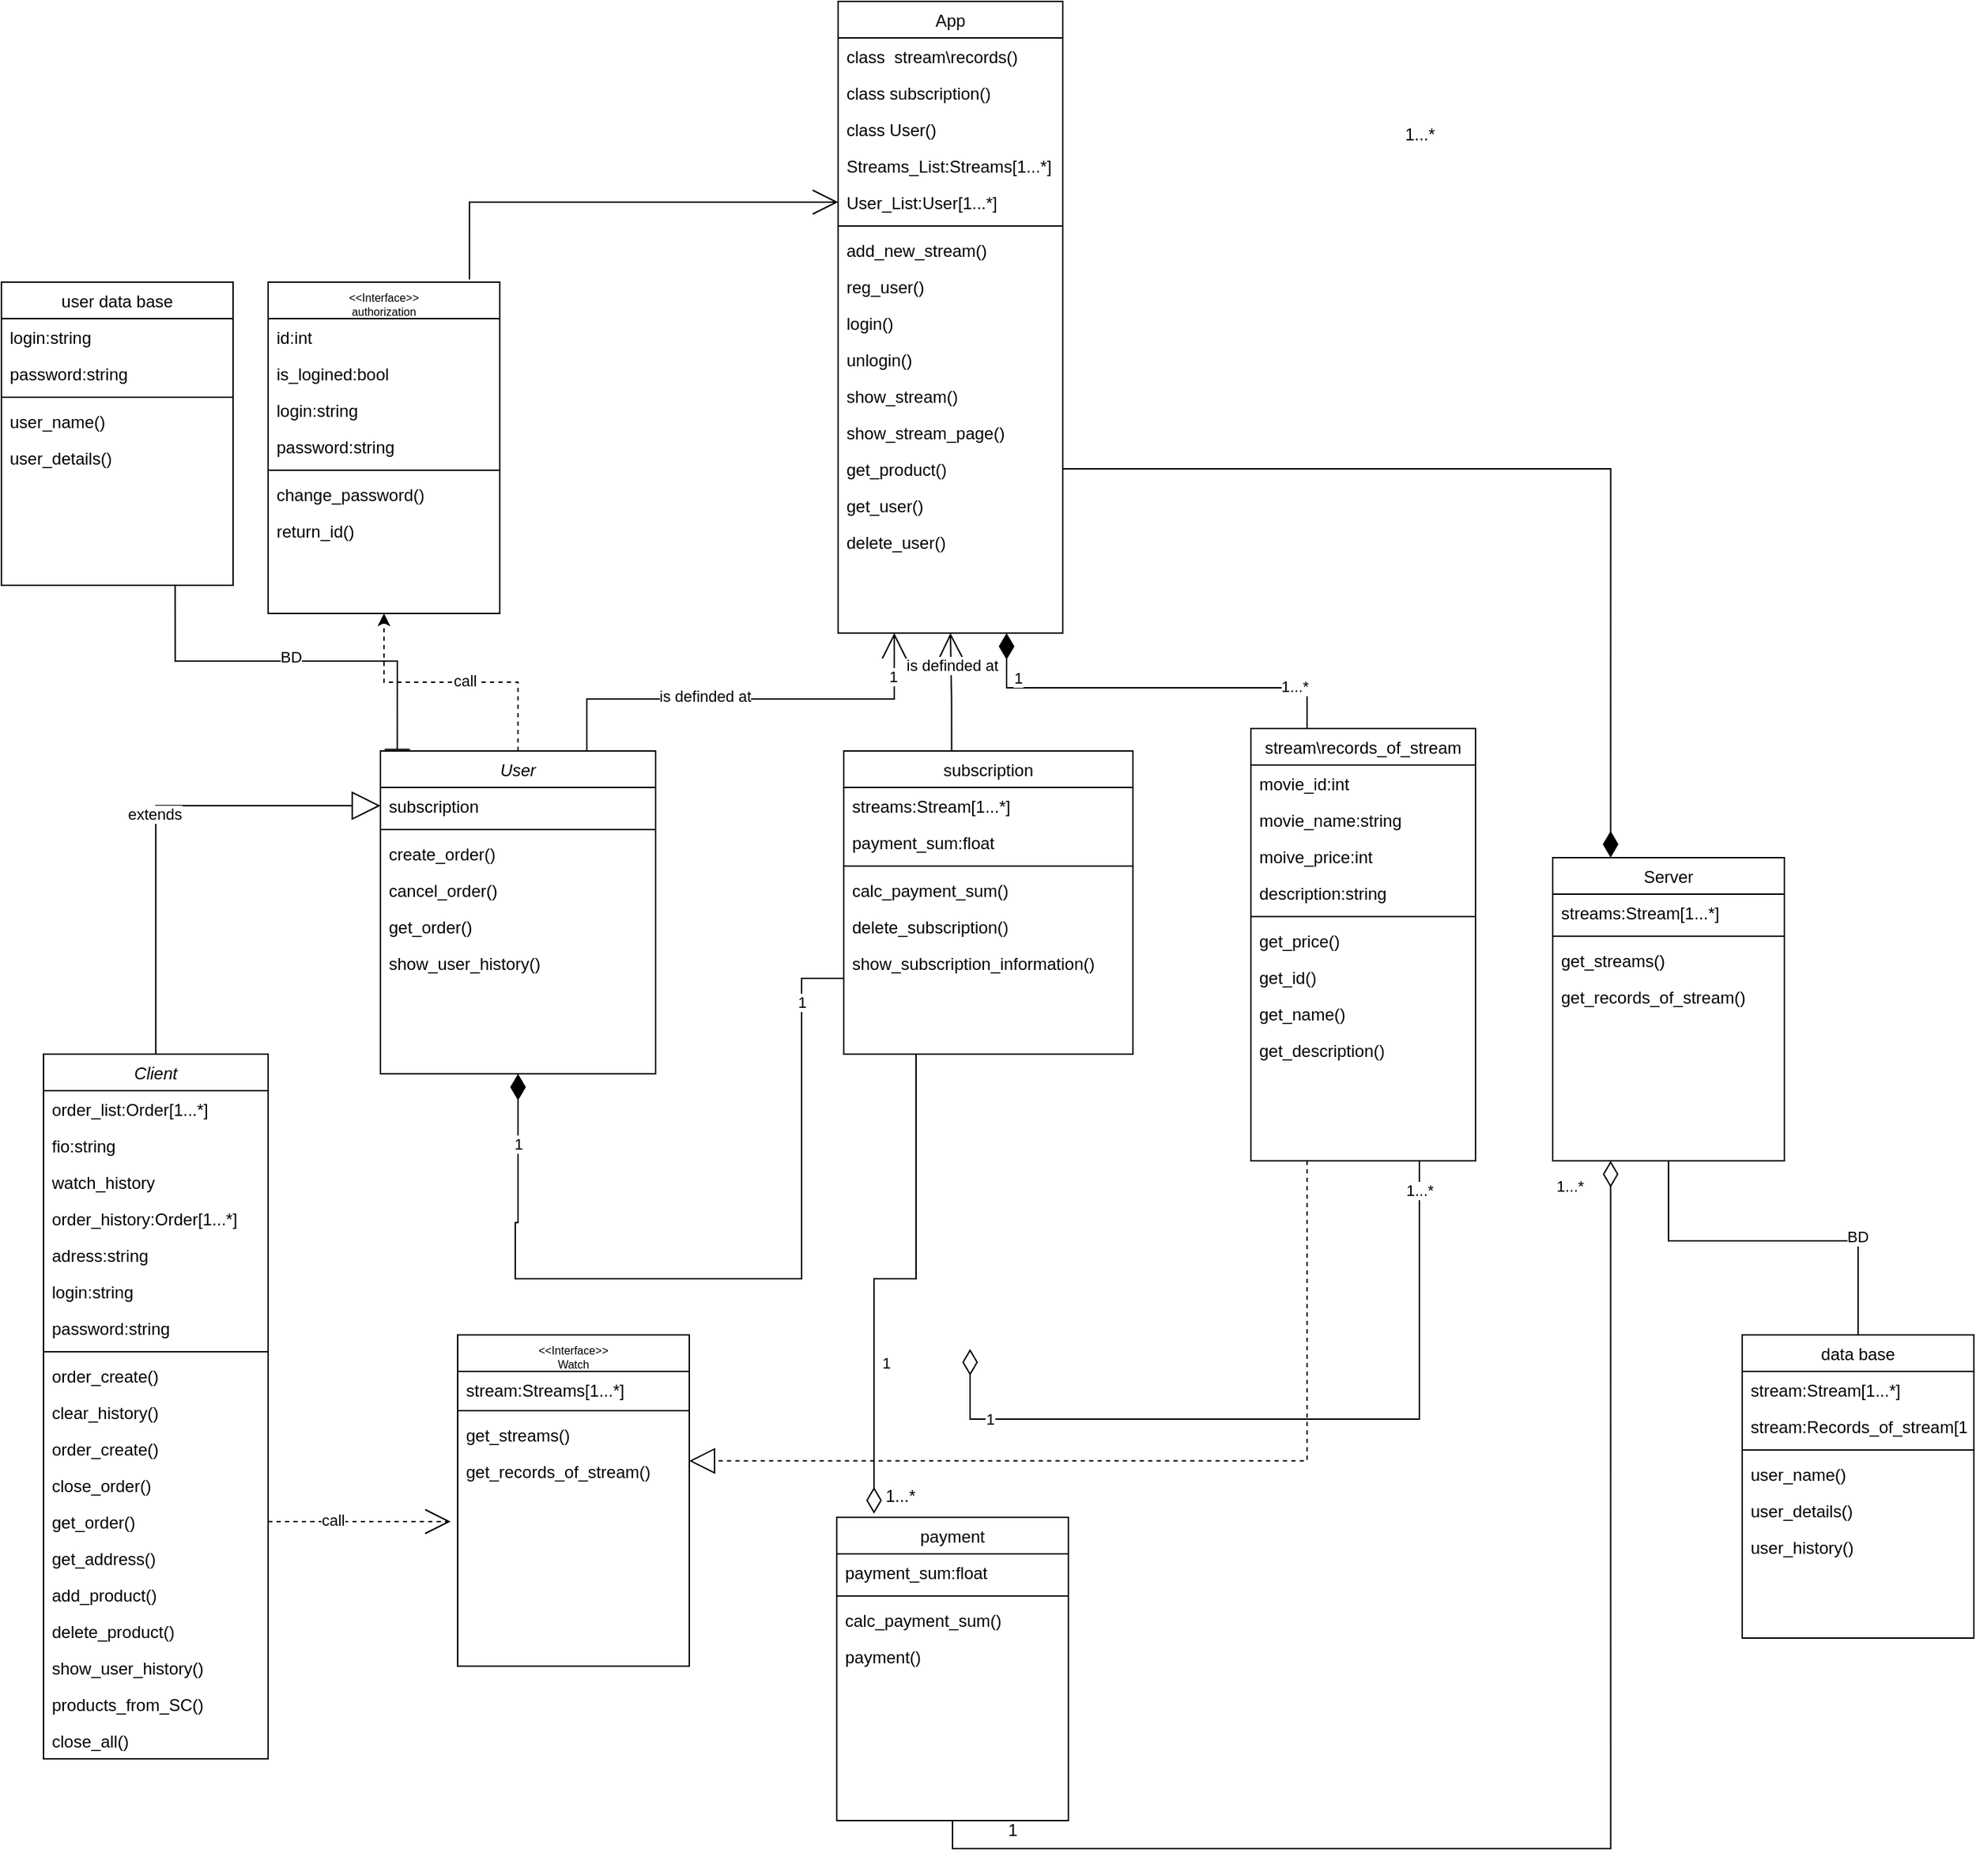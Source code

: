 <mxfile version="24.0.7" type="device">
  <diagram id="C5RBs43oDa-KdzZeNtuy" name="Page-1">
    <mxGraphModel dx="1533" dy="915" grid="1" gridSize="10" guides="1" tooltips="1" connect="1" arrows="1" fold="1" page="1" pageScale="1" pageWidth="827" pageHeight="1169" math="0" shadow="0">
      <root>
        <mxCell id="WIyWlLk6GJQsqaUBKTNV-0" />
        <mxCell id="WIyWlLk6GJQsqaUBKTNV-1" parent="WIyWlLk6GJQsqaUBKTNV-0" />
        <mxCell id="3Q_u8_WzDxRVlVa607NF-12" value="App" style="swimlane;fontStyle=0;align=center;verticalAlign=top;childLayout=stackLayout;horizontal=1;startSize=26;horizontalStack=0;resizeParent=1;resizeLast=0;collapsible=1;marginBottom=0;rounded=0;shadow=0;strokeWidth=1;" parent="WIyWlLk6GJQsqaUBKTNV-1" vertex="1">
          <mxGeometry x="636" y="300" width="160" height="450" as="geometry">
            <mxRectangle x="550" y="140" width="160" height="26" as="alternateBounds" />
          </mxGeometry>
        </mxCell>
        <mxCell id="3Q_u8_WzDxRVlVa607NF-14" value="class  stream\records()" style="text;align=left;verticalAlign=top;spacingLeft=4;spacingRight=4;overflow=hidden;rotatable=0;points=[[0,0.5],[1,0.5]];portConstraint=eastwest;rounded=0;shadow=0;html=0;" parent="3Q_u8_WzDxRVlVa607NF-12" vertex="1">
          <mxGeometry y="26" width="160" height="26" as="geometry" />
        </mxCell>
        <mxCell id="3Q_u8_WzDxRVlVa607NF-15" value="class subscription()" style="text;align=left;verticalAlign=top;spacingLeft=4;spacingRight=4;overflow=hidden;rotatable=0;points=[[0,0.5],[1,0.5]];portConstraint=eastwest;rounded=0;shadow=0;html=0;" parent="3Q_u8_WzDxRVlVa607NF-12" vertex="1">
          <mxGeometry y="52" width="160" height="26" as="geometry" />
        </mxCell>
        <mxCell id="3Q_u8_WzDxRVlVa607NF-16" value="class User()" style="text;align=left;verticalAlign=top;spacingLeft=4;spacingRight=4;overflow=hidden;rotatable=0;points=[[0,0.5],[1,0.5]];portConstraint=eastwest;rounded=0;shadow=0;html=0;" parent="3Q_u8_WzDxRVlVa607NF-12" vertex="1">
          <mxGeometry y="78" width="160" height="26" as="geometry" />
        </mxCell>
        <mxCell id="3Q_u8_WzDxRVlVa607NF-17" value="Streams_List:Streams[1...*]" style="text;align=left;verticalAlign=top;spacingLeft=4;spacingRight=4;overflow=hidden;rotatable=0;points=[[0,0.5],[1,0.5]];portConstraint=eastwest;rounded=0;shadow=0;html=0;" parent="3Q_u8_WzDxRVlVa607NF-12" vertex="1">
          <mxGeometry y="104" width="160" height="26" as="geometry" />
        </mxCell>
        <mxCell id="3Q_u8_WzDxRVlVa607NF-18" value="User_List:User[1...*]" style="text;align=left;verticalAlign=top;spacingLeft=4;spacingRight=4;overflow=hidden;rotatable=0;points=[[0,0.5],[1,0.5]];portConstraint=eastwest;rounded=0;shadow=0;html=0;" parent="3Q_u8_WzDxRVlVa607NF-12" vertex="1">
          <mxGeometry y="130" width="160" height="26" as="geometry" />
        </mxCell>
        <mxCell id="3Q_u8_WzDxRVlVa607NF-19" value="" style="line;html=1;strokeWidth=1;align=left;verticalAlign=middle;spacingTop=-1;spacingLeft=3;spacingRight=3;rotatable=0;labelPosition=right;points=[];portConstraint=eastwest;" parent="3Q_u8_WzDxRVlVa607NF-12" vertex="1">
          <mxGeometry y="156" width="160" height="8" as="geometry" />
        </mxCell>
        <mxCell id="3Q_u8_WzDxRVlVa607NF-20" value="add_new_stream()" style="text;align=left;verticalAlign=top;spacingLeft=4;spacingRight=4;overflow=hidden;rotatable=0;points=[[0,0.5],[1,0.5]];portConstraint=eastwest;" parent="3Q_u8_WzDxRVlVa607NF-12" vertex="1">
          <mxGeometry y="164" width="160" height="26" as="geometry" />
        </mxCell>
        <mxCell id="3Q_u8_WzDxRVlVa607NF-21" value="reg_user()" style="text;align=left;verticalAlign=top;spacingLeft=4;spacingRight=4;overflow=hidden;rotatable=0;points=[[0,0.5],[1,0.5]];portConstraint=eastwest;" parent="3Q_u8_WzDxRVlVa607NF-12" vertex="1">
          <mxGeometry y="190" width="160" height="26" as="geometry" />
        </mxCell>
        <mxCell id="3Q_u8_WzDxRVlVa607NF-22" value="login()" style="text;align=left;verticalAlign=top;spacingLeft=4;spacingRight=4;overflow=hidden;rotatable=0;points=[[0,0.5],[1,0.5]];portConstraint=eastwest;" parent="3Q_u8_WzDxRVlVa607NF-12" vertex="1">
          <mxGeometry y="216" width="160" height="26" as="geometry" />
        </mxCell>
        <mxCell id="3Q_u8_WzDxRVlVa607NF-23" value="unlogin()" style="text;align=left;verticalAlign=top;spacingLeft=4;spacingRight=4;overflow=hidden;rotatable=0;points=[[0,0.5],[1,0.5]];portConstraint=eastwest;" parent="3Q_u8_WzDxRVlVa607NF-12" vertex="1">
          <mxGeometry y="242" width="160" height="26" as="geometry" />
        </mxCell>
        <mxCell id="3Q_u8_WzDxRVlVa607NF-24" value="show_stream()" style="text;align=left;verticalAlign=top;spacingLeft=4;spacingRight=4;overflow=hidden;rotatable=0;points=[[0,0.5],[1,0.5]];portConstraint=eastwest;" parent="3Q_u8_WzDxRVlVa607NF-12" vertex="1">
          <mxGeometry y="268" width="160" height="26" as="geometry" />
        </mxCell>
        <mxCell id="3Q_u8_WzDxRVlVa607NF-25" value="show_stream_page()" style="text;align=left;verticalAlign=top;spacingLeft=4;spacingRight=4;overflow=hidden;rotatable=0;points=[[0,0.5],[1,0.5]];portConstraint=eastwest;" parent="3Q_u8_WzDxRVlVa607NF-12" vertex="1">
          <mxGeometry y="294" width="160" height="26" as="geometry" />
        </mxCell>
        <mxCell id="3Q_u8_WzDxRVlVa607NF-26" value="get_product()" style="text;align=left;verticalAlign=top;spacingLeft=4;spacingRight=4;overflow=hidden;rotatable=0;points=[[0,0.5],[1,0.5]];portConstraint=eastwest;" parent="3Q_u8_WzDxRVlVa607NF-12" vertex="1">
          <mxGeometry y="320" width="160" height="26" as="geometry" />
        </mxCell>
        <mxCell id="3Q_u8_WzDxRVlVa607NF-27" value="get_user()" style="text;align=left;verticalAlign=top;spacingLeft=4;spacingRight=4;overflow=hidden;rotatable=0;points=[[0,0.5],[1,0.5]];portConstraint=eastwest;" parent="3Q_u8_WzDxRVlVa607NF-12" vertex="1">
          <mxGeometry y="346" width="160" height="26" as="geometry" />
        </mxCell>
        <mxCell id="3Q_u8_WzDxRVlVa607NF-28" value="delete_user()" style="text;align=left;verticalAlign=top;spacingLeft=4;spacingRight=4;overflow=hidden;rotatable=0;points=[[0,0.5],[1,0.5]];portConstraint=eastwest;" parent="3Q_u8_WzDxRVlVa607NF-12" vertex="1">
          <mxGeometry y="372" width="160" height="26" as="geometry" />
        </mxCell>
        <mxCell id="qAs8qeS5xjlK8rpRITTp-0" style="edgeStyle=orthogonalEdgeStyle;rounded=0;orthogonalLoop=1;jettySize=auto;html=1;entryX=0.5;entryY=1;entryDx=0;entryDy=0;dashed=1;" edge="1" parent="WIyWlLk6GJQsqaUBKTNV-1" source="3Q_u8_WzDxRVlVa607NF-32" target="I8zus5LT7tM7rnh3rbiA-1">
          <mxGeometry relative="1" as="geometry" />
        </mxCell>
        <mxCell id="qAs8qeS5xjlK8rpRITTp-1" value="call" style="edgeLabel;html=1;align=center;verticalAlign=middle;resizable=0;points=[];" vertex="1" connectable="0" parent="qAs8qeS5xjlK8rpRITTp-0">
          <mxGeometry x="-0.097" y="-1" relative="1" as="geometry">
            <mxPoint as="offset" />
          </mxGeometry>
        </mxCell>
        <mxCell id="3Q_u8_WzDxRVlVa607NF-32" value="User" style="swimlane;fontStyle=2;align=center;verticalAlign=top;childLayout=stackLayout;horizontal=1;startSize=26;horizontalStack=0;resizeParent=1;resizeLast=0;collapsible=1;marginBottom=0;rounded=0;shadow=0;strokeWidth=1;" parent="WIyWlLk6GJQsqaUBKTNV-1" vertex="1">
          <mxGeometry x="310" y="834" width="196" height="230" as="geometry">
            <mxRectangle x="230" y="140" width="160" height="26" as="alternateBounds" />
          </mxGeometry>
        </mxCell>
        <mxCell id="3Q_u8_WzDxRVlVa607NF-35" value="subscription" style="text;align=left;verticalAlign=top;spacingLeft=4;spacingRight=4;overflow=hidden;rotatable=0;points=[[0,0.5],[1,0.5]];portConstraint=eastwest;rounded=0;shadow=0;html=0;" parent="3Q_u8_WzDxRVlVa607NF-32" vertex="1">
          <mxGeometry y="26" width="196" height="26" as="geometry" />
        </mxCell>
        <mxCell id="3Q_u8_WzDxRVlVa607NF-37" value="" style="line;html=1;strokeWidth=1;align=left;verticalAlign=middle;spacingTop=-1;spacingLeft=3;spacingRight=3;rotatable=0;labelPosition=right;points=[];portConstraint=eastwest;" parent="3Q_u8_WzDxRVlVa607NF-32" vertex="1">
          <mxGeometry y="52" width="196" height="8" as="geometry" />
        </mxCell>
        <mxCell id="3Q_u8_WzDxRVlVa607NF-38" value="create_order()" style="text;align=left;verticalAlign=top;spacingLeft=4;spacingRight=4;overflow=hidden;rotatable=0;points=[[0,0.5],[1,0.5]];portConstraint=eastwest;" parent="3Q_u8_WzDxRVlVa607NF-32" vertex="1">
          <mxGeometry y="60" width="196" height="26" as="geometry" />
        </mxCell>
        <mxCell id="3Q_u8_WzDxRVlVa607NF-41" value="cancel_order()" style="text;align=left;verticalAlign=top;spacingLeft=4;spacingRight=4;overflow=hidden;rotatable=0;points=[[0,0.5],[1,0.5]];portConstraint=eastwest;" parent="3Q_u8_WzDxRVlVa607NF-32" vertex="1">
          <mxGeometry y="86" width="196" height="26" as="geometry" />
        </mxCell>
        <mxCell id="3Q_u8_WzDxRVlVa607NF-42" value="get_order()" style="text;align=left;verticalAlign=top;spacingLeft=4;spacingRight=4;overflow=hidden;rotatable=0;points=[[0,0.5],[1,0.5]];portConstraint=eastwest;" parent="3Q_u8_WzDxRVlVa607NF-32" vertex="1">
          <mxGeometry y="112" width="196" height="26" as="geometry" />
        </mxCell>
        <mxCell id="3Q_u8_WzDxRVlVa607NF-129" value="show_user_history()" style="text;align=left;verticalAlign=top;spacingLeft=4;spacingRight=4;overflow=hidden;rotatable=0;points=[[0,0.5],[1,0.5]];portConstraint=eastwest;" parent="3Q_u8_WzDxRVlVa607NF-32" vertex="1">
          <mxGeometry y="138" width="196" height="26" as="geometry" />
        </mxCell>
        <mxCell id="3Q_u8_WzDxRVlVa607NF-77" style="edgeStyle=orthogonalEdgeStyle;rounded=0;orthogonalLoop=1;jettySize=auto;html=1;endArrow=diamondThin;endFill=1;endSize=16;entryX=0.5;entryY=1;entryDx=0;entryDy=0;exitX=0;exitY=0.75;exitDx=0;exitDy=0;" parent="WIyWlLk6GJQsqaUBKTNV-1" source="3Q_u8_WzDxRVlVa607NF-82" target="3Q_u8_WzDxRVlVa607NF-32" edge="1">
          <mxGeometry relative="1" as="geometry">
            <mxPoint x="586" y="1210" as="sourcePoint" />
            <mxPoint x="416" y="1170" as="targetPoint" />
            <Array as="points">
              <mxPoint x="610" y="1210" />
              <mxPoint x="406" y="1210" />
              <mxPoint x="406" y="1170" />
              <mxPoint x="408" y="1170" />
            </Array>
          </mxGeometry>
        </mxCell>
        <mxCell id="3Q_u8_WzDxRVlVa607NF-78" value="1" style="edgeLabel;html=1;align=center;verticalAlign=middle;resizable=0;points=[];" parent="3Q_u8_WzDxRVlVa607NF-77" vertex="1" connectable="0">
          <mxGeometry x="0.832" relative="1" as="geometry">
            <mxPoint as="offset" />
          </mxGeometry>
        </mxCell>
        <mxCell id="3Q_u8_WzDxRVlVa607NF-79" value="1" style="edgeLabel;html=1;align=center;verticalAlign=middle;resizable=0;points=[];" parent="3Q_u8_WzDxRVlVa607NF-77" vertex="1" connectable="0">
          <mxGeometry x="-0.842" relative="1" as="geometry">
            <mxPoint as="offset" />
          </mxGeometry>
        </mxCell>
        <mxCell id="3Q_u8_WzDxRVlVa607NF-80" style="edgeStyle=orthogonalEdgeStyle;rounded=0;orthogonalLoop=1;jettySize=auto;html=1;endArrow=open;endFill=0;endSize=16;exitX=0.373;exitY=0.009;exitDx=0;exitDy=0;exitPerimeter=0;entryX=0.5;entryY=1;entryDx=0;entryDy=0;" parent="WIyWlLk6GJQsqaUBKTNV-1" source="3Q_u8_WzDxRVlVa607NF-82" target="3Q_u8_WzDxRVlVa607NF-12" edge="1">
          <mxGeometry relative="1" as="geometry">
            <mxPoint x="800" y="970" as="sourcePoint" />
            <mxPoint x="670" y="790" as="targetPoint" />
            <Array as="points" />
          </mxGeometry>
        </mxCell>
        <mxCell id="3Q_u8_WzDxRVlVa607NF-81" value="is definded at" style="edgeLabel;html=1;align=center;verticalAlign=middle;resizable=0;points=[];" parent="3Q_u8_WzDxRVlVa607NF-80" vertex="1" connectable="0">
          <mxGeometry x="0.474" y="-1" relative="1" as="geometry">
            <mxPoint as="offset" />
          </mxGeometry>
        </mxCell>
        <mxCell id="3Q_u8_WzDxRVlVa607NF-82" value="subscription" style="swimlane;fontStyle=0;align=center;verticalAlign=top;childLayout=stackLayout;horizontal=1;startSize=26;horizontalStack=0;resizeParent=1;resizeLast=0;collapsible=1;marginBottom=0;rounded=0;shadow=0;strokeWidth=1;" parent="WIyWlLk6GJQsqaUBKTNV-1" vertex="1">
          <mxGeometry x="640" y="834" width="206" height="216" as="geometry">
            <mxRectangle x="550" y="140" width="160" height="26" as="alternateBounds" />
          </mxGeometry>
        </mxCell>
        <mxCell id="3Q_u8_WzDxRVlVa607NF-83" value="streams:Stream[1...*]" style="text;align=left;verticalAlign=top;spacingLeft=4;spacingRight=4;overflow=hidden;rotatable=0;points=[[0,0.5],[1,0.5]];portConstraint=eastwest;rounded=0;shadow=0;html=0;" parent="3Q_u8_WzDxRVlVa607NF-82" vertex="1">
          <mxGeometry y="26" width="206" height="26" as="geometry" />
        </mxCell>
        <mxCell id="3Q_u8_WzDxRVlVa607NF-84" value="payment_sum:float" style="text;align=left;verticalAlign=top;spacingLeft=4;spacingRight=4;overflow=hidden;rotatable=0;points=[[0,0.5],[1,0.5]];portConstraint=eastwest;rounded=0;shadow=0;html=0;" parent="3Q_u8_WzDxRVlVa607NF-82" vertex="1">
          <mxGeometry y="52" width="206" height="26" as="geometry" />
        </mxCell>
        <mxCell id="3Q_u8_WzDxRVlVa607NF-85" value="" style="line;html=1;strokeWidth=1;align=left;verticalAlign=middle;spacingTop=-1;spacingLeft=3;spacingRight=3;rotatable=0;labelPosition=right;points=[];portConstraint=eastwest;" parent="3Q_u8_WzDxRVlVa607NF-82" vertex="1">
          <mxGeometry y="78" width="206" height="8" as="geometry" />
        </mxCell>
        <mxCell id="3Q_u8_WzDxRVlVa607NF-86" value="calc_payment_sum()" style="text;align=left;verticalAlign=top;spacingLeft=4;spacingRight=4;overflow=hidden;rotatable=0;points=[[0,0.5],[1,0.5]];portConstraint=eastwest;" parent="3Q_u8_WzDxRVlVa607NF-82" vertex="1">
          <mxGeometry y="86" width="206" height="26" as="geometry" />
        </mxCell>
        <mxCell id="3Q_u8_WzDxRVlVa607NF-90" value="delete_subscription()" style="text;align=left;verticalAlign=top;spacingLeft=4;spacingRight=4;overflow=hidden;rotatable=0;points=[[0,0.5],[1,0.5]];portConstraint=eastwest;" parent="3Q_u8_WzDxRVlVa607NF-82" vertex="1">
          <mxGeometry y="112" width="206" height="26" as="geometry" />
        </mxCell>
        <mxCell id="3Q_u8_WzDxRVlVa607NF-48" value="show_subscription_information()" style="text;align=left;verticalAlign=top;spacingLeft=4;spacingRight=4;overflow=hidden;rotatable=0;points=[[0,0.5],[1,0.5]];portConstraint=eastwest;" parent="3Q_u8_WzDxRVlVa607NF-82" vertex="1">
          <mxGeometry y="138" width="206" height="26" as="geometry" />
        </mxCell>
        <mxCell id="3Q_u8_WzDxRVlVa607NF-91" value="stream\records_of_stream" style="swimlane;fontStyle=0;align=center;verticalAlign=top;childLayout=stackLayout;horizontal=1;startSize=26;horizontalStack=0;resizeParent=1;resizeLast=0;collapsible=1;marginBottom=0;rounded=0;shadow=0;strokeWidth=1;" parent="WIyWlLk6GJQsqaUBKTNV-1" vertex="1">
          <mxGeometry x="930" y="818" width="160" height="308" as="geometry">
            <mxRectangle x="550" y="140" width="160" height="26" as="alternateBounds" />
          </mxGeometry>
        </mxCell>
        <mxCell id="3Q_u8_WzDxRVlVa607NF-92" value="movie_id:int" style="text;align=left;verticalAlign=top;spacingLeft=4;spacingRight=4;overflow=hidden;rotatable=0;points=[[0,0.5],[1,0.5]];portConstraint=eastwest;rounded=0;shadow=0;html=0;" parent="3Q_u8_WzDxRVlVa607NF-91" vertex="1">
          <mxGeometry y="26" width="160" height="26" as="geometry" />
        </mxCell>
        <mxCell id="3Q_u8_WzDxRVlVa607NF-93" value="movie_name:string" style="text;align=left;verticalAlign=top;spacingLeft=4;spacingRight=4;overflow=hidden;rotatable=0;points=[[0,0.5],[1,0.5]];portConstraint=eastwest;rounded=0;shadow=0;html=0;" parent="3Q_u8_WzDxRVlVa607NF-91" vertex="1">
          <mxGeometry y="52" width="160" height="26" as="geometry" />
        </mxCell>
        <mxCell id="3Q_u8_WzDxRVlVa607NF-94" value="moive_price:int" style="text;align=left;verticalAlign=top;spacingLeft=4;spacingRight=4;overflow=hidden;rotatable=0;points=[[0,0.5],[1,0.5]];portConstraint=eastwest;rounded=0;shadow=0;html=0;" parent="3Q_u8_WzDxRVlVa607NF-91" vertex="1">
          <mxGeometry y="78" width="160" height="26" as="geometry" />
        </mxCell>
        <mxCell id="3Q_u8_WzDxRVlVa607NF-95" value="description:string" style="text;align=left;verticalAlign=top;spacingLeft=4;spacingRight=4;overflow=hidden;rotatable=0;points=[[0,0.5],[1,0.5]];portConstraint=eastwest;rounded=0;shadow=0;html=0;" parent="3Q_u8_WzDxRVlVa607NF-91" vertex="1">
          <mxGeometry y="104" width="160" height="26" as="geometry" />
        </mxCell>
        <mxCell id="3Q_u8_WzDxRVlVa607NF-96" value="" style="line;html=1;strokeWidth=1;align=left;verticalAlign=middle;spacingTop=-1;spacingLeft=3;spacingRight=3;rotatable=0;labelPosition=right;points=[];portConstraint=eastwest;" parent="3Q_u8_WzDxRVlVa607NF-91" vertex="1">
          <mxGeometry y="130" width="160" height="8" as="geometry" />
        </mxCell>
        <mxCell id="3Q_u8_WzDxRVlVa607NF-99" value="get_price()" style="text;align=left;verticalAlign=top;spacingLeft=4;spacingRight=4;overflow=hidden;rotatable=0;points=[[0,0.5],[1,0.5]];portConstraint=eastwest;" parent="3Q_u8_WzDxRVlVa607NF-91" vertex="1">
          <mxGeometry y="138" width="160" height="26" as="geometry" />
        </mxCell>
        <mxCell id="3Q_u8_WzDxRVlVa607NF-100" value="get_id()" style="text;align=left;verticalAlign=top;spacingLeft=4;spacingRight=4;overflow=hidden;rotatable=0;points=[[0,0.5],[1,0.5]];portConstraint=eastwest;" parent="3Q_u8_WzDxRVlVa607NF-91" vertex="1">
          <mxGeometry y="164" width="160" height="26" as="geometry" />
        </mxCell>
        <mxCell id="3Q_u8_WzDxRVlVa607NF-101" value="get_name()" style="text;align=left;verticalAlign=top;spacingLeft=4;spacingRight=4;overflow=hidden;rotatable=0;points=[[0,0.5],[1,0.5]];portConstraint=eastwest;" parent="3Q_u8_WzDxRVlVa607NF-91" vertex="1">
          <mxGeometry y="190" width="160" height="26" as="geometry" />
        </mxCell>
        <mxCell id="3Q_u8_WzDxRVlVa607NF-102" value="get_description()" style="text;align=left;verticalAlign=top;spacingLeft=4;spacingRight=4;overflow=hidden;rotatable=0;points=[[0,0.5],[1,0.5]];portConstraint=eastwest;" parent="3Q_u8_WzDxRVlVa607NF-91" vertex="1">
          <mxGeometry y="216" width="160" height="26" as="geometry" />
        </mxCell>
        <mxCell id="3Q_u8_WzDxRVlVa607NF-107" style="edgeStyle=orthogonalEdgeStyle;rounded=0;orthogonalLoop=1;jettySize=auto;html=1;exitX=0.25;exitY=0;exitDx=0;exitDy=0;endArrow=diamondThin;endFill=1;endSize=16;entryX=0.75;entryY=1;entryDx=0;entryDy=0;" parent="WIyWlLk6GJQsqaUBKTNV-1" source="3Q_u8_WzDxRVlVa607NF-91" target="3Q_u8_WzDxRVlVa607NF-12" edge="1">
          <mxGeometry relative="1" as="geometry">
            <mxPoint x="730" y="780" as="targetPoint" />
          </mxGeometry>
        </mxCell>
        <mxCell id="3Q_u8_WzDxRVlVa607NF-108" value="1" style="edgeLabel;html=1;align=center;verticalAlign=middle;resizable=0;points=[];" parent="3Q_u8_WzDxRVlVa607NF-107" vertex="1" connectable="0">
          <mxGeometry x="0.774" relative="1" as="geometry">
            <mxPoint x="8" as="offset" />
          </mxGeometry>
        </mxCell>
        <mxCell id="3Q_u8_WzDxRVlVa607NF-109" value="1...*" style="edgeLabel;html=1;align=center;verticalAlign=middle;resizable=0;points=[];" parent="3Q_u8_WzDxRVlVa607NF-107" vertex="1" connectable="0">
          <mxGeometry x="-0.728" y="-1" relative="1" as="geometry">
            <mxPoint as="offset" />
          </mxGeometry>
        </mxCell>
        <mxCell id="3Q_u8_WzDxRVlVa607NF-110" style="edgeStyle=orthogonalEdgeStyle;rounded=0;orthogonalLoop=1;jettySize=auto;html=1;endArrow=diamondThin;endFill=0;endSize=16;exitX=0.75;exitY=1;exitDx=0;exitDy=0;" parent="WIyWlLk6GJQsqaUBKTNV-1" source="3Q_u8_WzDxRVlVa607NF-91" edge="1">
          <mxGeometry relative="1" as="geometry">
            <mxPoint x="1120" y="970" as="sourcePoint" />
            <mxPoint x="730" y="1260" as="targetPoint" />
            <Array as="points">
              <mxPoint x="1050" y="1310" />
              <mxPoint x="730" y="1310" />
            </Array>
          </mxGeometry>
        </mxCell>
        <mxCell id="3Q_u8_WzDxRVlVa607NF-111" value="1...*" style="edgeLabel;html=1;align=center;verticalAlign=middle;resizable=0;points=[];" parent="3Q_u8_WzDxRVlVa607NF-110" vertex="1" connectable="0">
          <mxGeometry x="-0.908" relative="1" as="geometry">
            <mxPoint y="-5" as="offset" />
          </mxGeometry>
        </mxCell>
        <mxCell id="3Q_u8_WzDxRVlVa607NF-112" value="1" style="edgeLabel;html=1;align=center;verticalAlign=middle;resizable=0;points=[];" parent="3Q_u8_WzDxRVlVa607NF-110" vertex="1" connectable="0">
          <mxGeometry x="0.771" relative="1" as="geometry">
            <mxPoint as="offset" />
          </mxGeometry>
        </mxCell>
        <mxCell id="3Q_u8_WzDxRVlVa607NF-117" style="edgeStyle=orthogonalEdgeStyle;rounded=0;orthogonalLoop=1;jettySize=auto;html=1;endArrow=open;endFill=0;endSize=16;exitX=0.75;exitY=0;exitDx=0;exitDy=0;entryX=0.25;entryY=1;entryDx=0;entryDy=0;" parent="WIyWlLk6GJQsqaUBKTNV-1" source="3Q_u8_WzDxRVlVa607NF-32" target="3Q_u8_WzDxRVlVa607NF-12" edge="1">
          <mxGeometry relative="1" as="geometry">
            <mxPoint x="590" y="1110" as="sourcePoint" />
            <mxPoint x="600" y="780" as="targetPoint" />
          </mxGeometry>
        </mxCell>
        <mxCell id="3Q_u8_WzDxRVlVa607NF-118" value="1" style="edgeLabel;html=1;align=center;verticalAlign=middle;resizable=0;points=[];" parent="3Q_u8_WzDxRVlVa607NF-117" vertex="1" connectable="0">
          <mxGeometry x="0.925" y="1" relative="1" as="geometry">
            <mxPoint y="19" as="offset" />
          </mxGeometry>
        </mxCell>
        <mxCell id="3Q_u8_WzDxRVlVa607NF-119" value="is definded at" style="edgeLabel;html=1;align=center;verticalAlign=middle;resizable=0;points=[];" parent="3Q_u8_WzDxRVlVa607NF-117" vertex="1" connectable="0">
          <mxGeometry x="-0.201" y="2" relative="1" as="geometry">
            <mxPoint as="offset" />
          </mxGeometry>
        </mxCell>
        <mxCell id="yWuLRaIfL8VVAECSJnbP-0" value="1" style="edgeLabel;html=1;align=center;verticalAlign=middle;resizable=0;points=[];" parent="WIyWlLk6GJQsqaUBKTNV-1" vertex="1" connectable="0">
          <mxGeometry x="670" y="1270" as="geometry" />
        </mxCell>
        <mxCell id="yWuLRaIfL8VVAECSJnbP-221" style="edgeStyle=orthogonalEdgeStyle;rounded=0;orthogonalLoop=1;jettySize=auto;html=1;exitX=0.5;exitY=1;exitDx=0;exitDy=0;entryX=0.25;entryY=1;entryDx=0;entryDy=0;endSize=16;endArrow=diamondThin;endFill=0;" parent="WIyWlLk6GJQsqaUBKTNV-1" source="yWuLRaIfL8VVAECSJnbP-1" target="yWuLRaIfL8VVAECSJnbP-191" edge="1">
          <mxGeometry relative="1" as="geometry" />
        </mxCell>
        <mxCell id="yWuLRaIfL8VVAECSJnbP-1" value="payment" style="swimlane;fontStyle=0;align=center;verticalAlign=top;childLayout=stackLayout;horizontal=1;startSize=26;horizontalStack=0;resizeParent=1;resizeLast=0;collapsible=1;marginBottom=0;rounded=0;shadow=0;strokeWidth=1;" parent="WIyWlLk6GJQsqaUBKTNV-1" vertex="1">
          <mxGeometry x="635" y="1380" width="165" height="216" as="geometry">
            <mxRectangle x="550" y="140" width="160" height="26" as="alternateBounds" />
          </mxGeometry>
        </mxCell>
        <mxCell id="yWuLRaIfL8VVAECSJnbP-3" value="payment_sum:float" style="text;align=left;verticalAlign=top;spacingLeft=4;spacingRight=4;overflow=hidden;rotatable=0;points=[[0,0.5],[1,0.5]];portConstraint=eastwest;rounded=0;shadow=0;html=0;" parent="yWuLRaIfL8VVAECSJnbP-1" vertex="1">
          <mxGeometry y="26" width="165" height="26" as="geometry" />
        </mxCell>
        <mxCell id="yWuLRaIfL8VVAECSJnbP-4" value="" style="line;html=1;strokeWidth=1;align=left;verticalAlign=middle;spacingTop=-1;spacingLeft=3;spacingRight=3;rotatable=0;labelPosition=right;points=[];portConstraint=eastwest;" parent="yWuLRaIfL8VVAECSJnbP-1" vertex="1">
          <mxGeometry y="52" width="165" height="8" as="geometry" />
        </mxCell>
        <mxCell id="yWuLRaIfL8VVAECSJnbP-5" value="calc_payment_sum()" style="text;align=left;verticalAlign=top;spacingLeft=4;spacingRight=4;overflow=hidden;rotatable=0;points=[[0,0.5],[1,0.5]];portConstraint=eastwest;" parent="yWuLRaIfL8VVAECSJnbP-1" vertex="1">
          <mxGeometry y="60" width="165" height="26" as="geometry" />
        </mxCell>
        <mxCell id="yWuLRaIfL8VVAECSJnbP-224" value="payment()" style="text;align=left;verticalAlign=top;spacingLeft=4;spacingRight=4;overflow=hidden;rotatable=0;points=[[0,0.5],[1,0.5]];portConstraint=eastwest;" parent="yWuLRaIfL8VVAECSJnbP-1" vertex="1">
          <mxGeometry y="86" width="165" height="26" as="geometry" />
        </mxCell>
        <mxCell id="yWuLRaIfL8VVAECSJnbP-158" style="edgeStyle=orthogonalEdgeStyle;rounded=0;orthogonalLoop=1;jettySize=auto;html=1;exitX=0.5;exitY=0;exitDx=0;exitDy=0;entryX=0;entryY=0.5;entryDx=0;entryDy=0;endArrow=block;endFill=0;endSize=18;" parent="WIyWlLk6GJQsqaUBKTNV-1" source="yWuLRaIfL8VVAECSJnbP-160" target="3Q_u8_WzDxRVlVa607NF-35" edge="1">
          <mxGeometry relative="1" as="geometry" />
        </mxCell>
        <mxCell id="yWuLRaIfL8VVAECSJnbP-159" value="extends" style="edgeLabel;html=1;align=center;verticalAlign=middle;resizable=0;points=[];" parent="yWuLRaIfL8VVAECSJnbP-158" vertex="1" connectable="0">
          <mxGeometry x="0.018" y="1" relative="1" as="geometry">
            <mxPoint as="offset" />
          </mxGeometry>
        </mxCell>
        <mxCell id="yWuLRaIfL8VVAECSJnbP-160" value="Client" style="swimlane;fontStyle=2;align=center;verticalAlign=top;childLayout=stackLayout;horizontal=1;startSize=26;horizontalStack=0;resizeParent=1;resizeLast=0;collapsible=1;marginBottom=0;rounded=0;shadow=0;strokeWidth=1;" parent="WIyWlLk6GJQsqaUBKTNV-1" vertex="1">
          <mxGeometry x="70" y="1050" width="160" height="502" as="geometry">
            <mxRectangle x="230" y="140" width="160" height="26" as="alternateBounds" />
          </mxGeometry>
        </mxCell>
        <mxCell id="yWuLRaIfL8VVAECSJnbP-162" value="order_list:Order[1...*]" style="text;align=left;verticalAlign=top;spacingLeft=4;spacingRight=4;overflow=hidden;rotatable=0;points=[[0,0.5],[1,0.5]];portConstraint=eastwest;rounded=0;shadow=0;html=0;" parent="yWuLRaIfL8VVAECSJnbP-160" vertex="1">
          <mxGeometry y="26" width="160" height="26" as="geometry" />
        </mxCell>
        <mxCell id="yWuLRaIfL8VVAECSJnbP-151" value="fio:string" style="text;align=left;verticalAlign=top;spacingLeft=4;spacingRight=4;overflow=hidden;rotatable=0;points=[[0,0.5],[1,0.5]];portConstraint=eastwest;rounded=0;shadow=0;html=0;" parent="yWuLRaIfL8VVAECSJnbP-160" vertex="1">
          <mxGeometry y="52" width="160" height="26" as="geometry" />
        </mxCell>
        <mxCell id="3Q_u8_WzDxRVlVa607NF-128" value="watch_history" style="text;align=left;verticalAlign=top;spacingLeft=4;spacingRight=4;overflow=hidden;rotatable=0;points=[[0,0.5],[1,0.5]];portConstraint=eastwest;rounded=0;shadow=0;html=0;" parent="yWuLRaIfL8VVAECSJnbP-160" vertex="1">
          <mxGeometry y="78" width="160" height="26" as="geometry" />
        </mxCell>
        <mxCell id="yWuLRaIfL8VVAECSJnbP-163" value="order_history:Order[1...*]" style="text;align=left;verticalAlign=top;spacingLeft=4;spacingRight=4;overflow=hidden;rotatable=0;points=[[0,0.5],[1,0.5]];portConstraint=eastwest;rounded=0;shadow=0;html=0;" parent="yWuLRaIfL8VVAECSJnbP-160" vertex="1">
          <mxGeometry y="104" width="160" height="26" as="geometry" />
        </mxCell>
        <mxCell id="yWuLRaIfL8VVAECSJnbP-164" value="adress:string" style="text;align=left;verticalAlign=top;spacingLeft=4;spacingRight=4;overflow=hidden;rotatable=0;points=[[0,0.5],[1,0.5]];portConstraint=eastwest;rounded=0;shadow=0;html=0;" parent="yWuLRaIfL8VVAECSJnbP-160" vertex="1">
          <mxGeometry y="130" width="160" height="26" as="geometry" />
        </mxCell>
        <mxCell id="yWuLRaIfL8VVAECSJnbP-152" value="login:string" style="text;align=left;verticalAlign=top;spacingLeft=4;spacingRight=4;overflow=hidden;rotatable=0;points=[[0,0.5],[1,0.5]];portConstraint=eastwest;rounded=0;shadow=0;html=0;" parent="yWuLRaIfL8VVAECSJnbP-160" vertex="1">
          <mxGeometry y="156" width="160" height="26" as="geometry" />
        </mxCell>
        <mxCell id="yWuLRaIfL8VVAECSJnbP-153" value="password:string" style="text;align=left;verticalAlign=top;spacingLeft=4;spacingRight=4;overflow=hidden;rotatable=0;points=[[0,0.5],[1,0.5]];portConstraint=eastwest;rounded=0;shadow=0;html=0;" parent="yWuLRaIfL8VVAECSJnbP-160" vertex="1">
          <mxGeometry y="182" width="160" height="26" as="geometry" />
        </mxCell>
        <mxCell id="yWuLRaIfL8VVAECSJnbP-165" value="" style="line;html=1;strokeWidth=1;align=left;verticalAlign=middle;spacingTop=-1;spacingLeft=3;spacingRight=3;rotatable=0;labelPosition=right;points=[];portConstraint=eastwest;" parent="yWuLRaIfL8VVAECSJnbP-160" vertex="1">
          <mxGeometry y="208" width="160" height="8" as="geometry" />
        </mxCell>
        <mxCell id="yWuLRaIfL8VVAECSJnbP-166" value="order_create()" style="text;align=left;verticalAlign=top;spacingLeft=4;spacingRight=4;overflow=hidden;rotatable=0;points=[[0,0.5],[1,0.5]];portConstraint=eastwest;" parent="yWuLRaIfL8VVAECSJnbP-160" vertex="1">
          <mxGeometry y="216" width="160" height="26" as="geometry" />
        </mxCell>
        <mxCell id="yWuLRaIfL8VVAECSJnbP-167" value="clear_history()" style="text;align=left;verticalAlign=top;spacingLeft=4;spacingRight=4;overflow=hidden;rotatable=0;points=[[0,0.5],[1,0.5]];portConstraint=eastwest;" parent="yWuLRaIfL8VVAECSJnbP-160" vertex="1">
          <mxGeometry y="242" width="160" height="26" as="geometry" />
        </mxCell>
        <mxCell id="yWuLRaIfL8VVAECSJnbP-168" value="order_create()" style="text;align=left;verticalAlign=top;spacingLeft=4;spacingRight=4;overflow=hidden;rotatable=0;points=[[0,0.5],[1,0.5]];portConstraint=eastwest;" parent="yWuLRaIfL8VVAECSJnbP-160" vertex="1">
          <mxGeometry y="268" width="160" height="26" as="geometry" />
        </mxCell>
        <mxCell id="yWuLRaIfL8VVAECSJnbP-169" value="close_order()" style="text;align=left;verticalAlign=top;spacingLeft=4;spacingRight=4;overflow=hidden;rotatable=0;points=[[0,0.5],[1,0.5]];portConstraint=eastwest;" parent="yWuLRaIfL8VVAECSJnbP-160" vertex="1">
          <mxGeometry y="294" width="160" height="26" as="geometry" />
        </mxCell>
        <mxCell id="yWuLRaIfL8VVAECSJnbP-170" value="get_order()" style="text;align=left;verticalAlign=top;spacingLeft=4;spacingRight=4;overflow=hidden;rotatable=0;points=[[0,0.5],[1,0.5]];portConstraint=eastwest;" parent="yWuLRaIfL8VVAECSJnbP-160" vertex="1">
          <mxGeometry y="320" width="160" height="26" as="geometry" />
        </mxCell>
        <mxCell id="yWuLRaIfL8VVAECSJnbP-173" value="get_address()" style="text;align=left;verticalAlign=top;spacingLeft=4;spacingRight=4;overflow=hidden;rotatable=0;points=[[0,0.5],[1,0.5]];portConstraint=eastwest;" parent="yWuLRaIfL8VVAECSJnbP-160" vertex="1">
          <mxGeometry y="346" width="160" height="26" as="geometry" />
        </mxCell>
        <mxCell id="yWuLRaIfL8VVAECSJnbP-174" value="add_product()" style="text;align=left;verticalAlign=top;spacingLeft=4;spacingRight=4;overflow=hidden;rotatable=0;points=[[0,0.5],[1,0.5]];portConstraint=eastwest;" parent="yWuLRaIfL8VVAECSJnbP-160" vertex="1">
          <mxGeometry y="372" width="160" height="26" as="geometry" />
        </mxCell>
        <mxCell id="yWuLRaIfL8VVAECSJnbP-175" value="delete_product()" style="text;align=left;verticalAlign=top;spacingLeft=4;spacingRight=4;overflow=hidden;rotatable=0;points=[[0,0.5],[1,0.5]];portConstraint=eastwest;" parent="yWuLRaIfL8VVAECSJnbP-160" vertex="1">
          <mxGeometry y="398" width="160" height="26" as="geometry" />
        </mxCell>
        <mxCell id="yWuLRaIfL8VVAECSJnbP-176" value="show_user_history()" style="text;align=left;verticalAlign=top;spacingLeft=4;spacingRight=4;overflow=hidden;rotatable=0;points=[[0,0.5],[1,0.5]];portConstraint=eastwest;" parent="yWuLRaIfL8VVAECSJnbP-160" vertex="1">
          <mxGeometry y="424" width="160" height="26" as="geometry" />
        </mxCell>
        <mxCell id="yWuLRaIfL8VVAECSJnbP-177" value="products_from_SC()" style="text;align=left;verticalAlign=top;spacingLeft=4;spacingRight=4;overflow=hidden;rotatable=0;points=[[0,0.5],[1,0.5]];portConstraint=eastwest;" parent="yWuLRaIfL8VVAECSJnbP-160" vertex="1">
          <mxGeometry y="450" width="160" height="26" as="geometry" />
        </mxCell>
        <mxCell id="yWuLRaIfL8VVAECSJnbP-178" value="close_all()" style="text;align=left;verticalAlign=top;spacingLeft=4;spacingRight=4;overflow=hidden;rotatable=0;points=[[0,0.5],[1,0.5]];portConstraint=eastwest;" parent="yWuLRaIfL8VVAECSJnbP-160" vertex="1">
          <mxGeometry y="476" width="160" height="26" as="geometry" />
        </mxCell>
        <mxCell id="yWuLRaIfL8VVAECSJnbP-214" style="edgeStyle=orthogonalEdgeStyle;rounded=0;orthogonalLoop=1;jettySize=auto;html=1;exitX=0.869;exitY=-0.008;exitDx=0;exitDy=0;entryX=0;entryY=0.5;entryDx=0;entryDy=0;endArrow=open;endFill=0;endSize=16;exitPerimeter=0;" parent="WIyWlLk6GJQsqaUBKTNV-1" source="I8zus5LT7tM7rnh3rbiA-1" target="3Q_u8_WzDxRVlVa607NF-18" edge="1">
          <mxGeometry relative="1" as="geometry" />
        </mxCell>
        <mxCell id="yWuLRaIfL8VVAECSJnbP-190" value="1...*" style="edgeLabel;html=1;align=center;verticalAlign=middle;resizable=0;points=[];" parent="WIyWlLk6GJQsqaUBKTNV-1" vertex="1" connectable="0">
          <mxGeometry x="1161" y="1140" as="geometry">
            <mxPoint x="-4" y="4" as="offset" />
          </mxGeometry>
        </mxCell>
        <mxCell id="yWuLRaIfL8VVAECSJnbP-219" style="edgeStyle=orthogonalEdgeStyle;rounded=0;orthogonalLoop=1;jettySize=auto;html=1;exitX=0.5;exitY=1;exitDx=0;exitDy=0;entryX=0.5;entryY=0;entryDx=0;entryDy=0;endSize=16;endArrow=baseDash;endFill=0;" parent="WIyWlLk6GJQsqaUBKTNV-1" source="yWuLRaIfL8VVAECSJnbP-191" target="yWuLRaIfL8VVAECSJnbP-198" edge="1">
          <mxGeometry relative="1" as="geometry" />
        </mxCell>
        <mxCell id="I8zus5LT7tM7rnh3rbiA-32" value="BD" style="edgeLabel;html=1;align=center;verticalAlign=middle;resizable=0;points=[];" parent="yWuLRaIfL8VVAECSJnbP-219" vertex="1" connectable="0">
          <mxGeometry x="0.471" y="3" relative="1" as="geometry">
            <mxPoint x="1" as="offset" />
          </mxGeometry>
        </mxCell>
        <mxCell id="yWuLRaIfL8VVAECSJnbP-191" value="Server" style="swimlane;fontStyle=0;align=center;verticalAlign=top;childLayout=stackLayout;horizontal=1;startSize=26;horizontalStack=0;resizeParent=1;resizeLast=0;collapsible=1;marginBottom=0;rounded=0;shadow=0;strokeWidth=1;" parent="WIyWlLk6GJQsqaUBKTNV-1" vertex="1">
          <mxGeometry x="1145" y="910.0" width="165" height="216" as="geometry">
            <mxRectangle x="550" y="140" width="160" height="26" as="alternateBounds" />
          </mxGeometry>
        </mxCell>
        <mxCell id="yWuLRaIfL8VVAECSJnbP-192" value="streams:Stream[1...*]" style="text;align=left;verticalAlign=top;spacingLeft=4;spacingRight=4;overflow=hidden;rotatable=0;points=[[0,0.5],[1,0.5]];portConstraint=eastwest;rounded=0;shadow=0;html=0;" parent="yWuLRaIfL8VVAECSJnbP-191" vertex="1">
          <mxGeometry y="26" width="165" height="26" as="geometry" />
        </mxCell>
        <mxCell id="yWuLRaIfL8VVAECSJnbP-194" value="" style="line;html=1;strokeWidth=1;align=left;verticalAlign=middle;spacingTop=-1;spacingLeft=3;spacingRight=3;rotatable=0;labelPosition=right;points=[];portConstraint=eastwest;" parent="yWuLRaIfL8VVAECSJnbP-191" vertex="1">
          <mxGeometry y="52" width="165" height="8" as="geometry" />
        </mxCell>
        <mxCell id="yWuLRaIfL8VVAECSJnbP-231" value="get_streams()" style="text;align=left;verticalAlign=top;spacingLeft=4;spacingRight=4;overflow=hidden;rotatable=0;points=[[0,0.5],[1,0.5]];portConstraint=eastwest;rounded=0;shadow=0;html=0;" parent="yWuLRaIfL8VVAECSJnbP-191" vertex="1">
          <mxGeometry y="60" width="165" height="26" as="geometry" />
        </mxCell>
        <mxCell id="yWuLRaIfL8VVAECSJnbP-232" value="get_records_of_stream()" style="text;align=left;verticalAlign=top;spacingLeft=4;spacingRight=4;overflow=hidden;rotatable=0;points=[[0,0.5],[1,0.5]];portConstraint=eastwest;rounded=0;shadow=0;html=0;" parent="yWuLRaIfL8VVAECSJnbP-191" vertex="1">
          <mxGeometry y="86" width="165" height="26" as="geometry" />
        </mxCell>
        <mxCell id="yWuLRaIfL8VVAECSJnbP-198" value="data base" style="swimlane;fontStyle=0;align=center;verticalAlign=top;childLayout=stackLayout;horizontal=1;startSize=26;horizontalStack=0;resizeParent=1;resizeLast=0;collapsible=1;marginBottom=0;rounded=0;shadow=0;strokeWidth=1;" parent="WIyWlLk6GJQsqaUBKTNV-1" vertex="1">
          <mxGeometry x="1280" y="1250" width="165" height="216" as="geometry">
            <mxRectangle x="550" y="140" width="160" height="26" as="alternateBounds" />
          </mxGeometry>
        </mxCell>
        <mxCell id="yWuLRaIfL8VVAECSJnbP-199" value="stream:Stream[1...*]" style="text;align=left;verticalAlign=top;spacingLeft=4;spacingRight=4;overflow=hidden;rotatable=0;points=[[0,0.5],[1,0.5]];portConstraint=eastwest;rounded=0;shadow=0;html=0;" parent="yWuLRaIfL8VVAECSJnbP-198" vertex="1">
          <mxGeometry y="26" width="165" height="26" as="geometry" />
        </mxCell>
        <mxCell id="yWuLRaIfL8VVAECSJnbP-200" value="stream:Records_of_stream[1...*]" style="text;align=left;verticalAlign=top;spacingLeft=4;spacingRight=4;overflow=hidden;rotatable=0;points=[[0,0.5],[1,0.5]];portConstraint=eastwest;rounded=0;shadow=0;html=0;" parent="yWuLRaIfL8VVAECSJnbP-198" vertex="1">
          <mxGeometry y="52" width="165" height="26" as="geometry" />
        </mxCell>
        <mxCell id="yWuLRaIfL8VVAECSJnbP-201" value="" style="line;html=1;strokeWidth=1;align=left;verticalAlign=middle;spacingTop=-1;spacingLeft=3;spacingRight=3;rotatable=0;labelPosition=right;points=[];portConstraint=eastwest;" parent="yWuLRaIfL8VVAECSJnbP-198" vertex="1">
          <mxGeometry y="78" width="165" height="8" as="geometry" />
        </mxCell>
        <mxCell id="yWuLRaIfL8VVAECSJnbP-233" value="user_name()" style="text;align=left;verticalAlign=top;spacingLeft=4;spacingRight=4;overflow=hidden;rotatable=0;points=[[0,0.5],[1,0.5]];portConstraint=eastwest;rounded=0;shadow=0;html=0;" parent="yWuLRaIfL8VVAECSJnbP-198" vertex="1">
          <mxGeometry y="86" width="165" height="26" as="geometry" />
        </mxCell>
        <mxCell id="yWuLRaIfL8VVAECSJnbP-234" value="user_details()" style="text;align=left;verticalAlign=top;spacingLeft=4;spacingRight=4;overflow=hidden;rotatable=0;points=[[0,0.5],[1,0.5]];portConstraint=eastwest;rounded=0;shadow=0;html=0;" parent="yWuLRaIfL8VVAECSJnbP-198" vertex="1">
          <mxGeometry y="112" width="165" height="26" as="geometry" />
        </mxCell>
        <mxCell id="yWuLRaIfL8VVAECSJnbP-235" value="user_history()" style="text;align=left;verticalAlign=top;spacingLeft=4;spacingRight=4;overflow=hidden;rotatable=0;points=[[0,0.5],[1,0.5]];portConstraint=eastwest;rounded=0;shadow=0;html=0;" parent="yWuLRaIfL8VVAECSJnbP-198" vertex="1">
          <mxGeometry y="138" width="165" height="26" as="geometry" />
        </mxCell>
        <mxCell id="yWuLRaIfL8VVAECSJnbP-205" value="&lt;&lt;Interface&gt;&gt;&#xa;Watch" style="swimlane;fontStyle=0;align=center;verticalAlign=top;childLayout=stackLayout;horizontal=1;startSize=26;horizontalStack=0;resizeParent=1;resizeLast=0;collapsible=1;marginBottom=0;rounded=0;shadow=0;strokeWidth=1;fontSize=8;" parent="WIyWlLk6GJQsqaUBKTNV-1" vertex="1">
          <mxGeometry x="365" y="1250" width="165" height="236" as="geometry">
            <mxRectangle x="550" y="140" width="160" height="26" as="alternateBounds" />
          </mxGeometry>
        </mxCell>
        <mxCell id="yWuLRaIfL8VVAECSJnbP-206" value="stream:Streams[1...*]" style="text;align=left;verticalAlign=top;spacingLeft=4;spacingRight=4;overflow=hidden;rotatable=0;points=[[0,0.5],[1,0.5]];portConstraint=eastwest;rounded=0;shadow=0;html=0;" parent="yWuLRaIfL8VVAECSJnbP-205" vertex="1">
          <mxGeometry y="26" width="165" height="24" as="geometry" />
        </mxCell>
        <mxCell id="yWuLRaIfL8VVAECSJnbP-208" value="" style="line;html=1;strokeWidth=1;align=left;verticalAlign=middle;spacingTop=-1;spacingLeft=3;spacingRight=3;rotatable=0;labelPosition=right;points=[];portConstraint=eastwest;" parent="yWuLRaIfL8VVAECSJnbP-205" vertex="1">
          <mxGeometry y="50" width="165" height="8" as="geometry" />
        </mxCell>
        <mxCell id="3Q_u8_WzDxRVlVa607NF-124" value="get_streams()" style="text;align=left;verticalAlign=top;spacingLeft=4;spacingRight=4;overflow=hidden;rotatable=0;points=[[0,0.5],[1,0.5]];portConstraint=eastwest;" parent="yWuLRaIfL8VVAECSJnbP-205" vertex="1">
          <mxGeometry y="58" width="165" height="26" as="geometry" />
        </mxCell>
        <mxCell id="3Q_u8_WzDxRVlVa607NF-123" value="get_records_of_stream()" style="text;align=left;verticalAlign=top;spacingLeft=4;spacingRight=4;overflow=hidden;rotatable=0;points=[[0,0.5],[1,0.5]];portConstraint=eastwest;" parent="yWuLRaIfL8VVAECSJnbP-205" vertex="1">
          <mxGeometry y="84" width="165" height="26" as="geometry" />
        </mxCell>
        <mxCell id="yWuLRaIfL8VVAECSJnbP-215" style="edgeStyle=orthogonalEdgeStyle;rounded=0;orthogonalLoop=1;jettySize=auto;html=1;exitX=1;exitY=0.5;exitDx=0;exitDy=0;entryX=0.25;entryY=0;entryDx=0;entryDy=0;endArrow=diamondThin;endFill=1;endSize=16;" parent="WIyWlLk6GJQsqaUBKTNV-1" source="3Q_u8_WzDxRVlVa607NF-26" target="yWuLRaIfL8VVAECSJnbP-191" edge="1">
          <mxGeometry relative="1" as="geometry" />
        </mxCell>
        <mxCell id="yWuLRaIfL8VVAECSJnbP-220" style="edgeStyle=orthogonalEdgeStyle;rounded=0;orthogonalLoop=1;jettySize=auto;html=1;exitX=0.25;exitY=1;exitDx=0;exitDy=0;entryX=0.161;entryY=-0.012;entryDx=0;entryDy=0;entryPerimeter=0;endSize=16;endArrow=diamondThin;endFill=0;" parent="WIyWlLk6GJQsqaUBKTNV-1" source="3Q_u8_WzDxRVlVa607NF-82" target="yWuLRaIfL8VVAECSJnbP-1" edge="1">
          <mxGeometry relative="1" as="geometry" />
        </mxCell>
        <mxCell id="yWuLRaIfL8VVAECSJnbP-222" style="edgeStyle=orthogonalEdgeStyle;rounded=0;orthogonalLoop=1;jettySize=auto;html=1;exitX=0.25;exitY=1;exitDx=0;exitDy=0;entryX=0.999;entryY=0.222;entryDx=0;entryDy=0;endSize=16;endArrow=block;endFill=0;entryPerimeter=0;dashed=1;" parent="WIyWlLk6GJQsqaUBKTNV-1" source="3Q_u8_WzDxRVlVa607NF-91" target="3Q_u8_WzDxRVlVa607NF-123" edge="1">
          <mxGeometry relative="1" as="geometry">
            <mxPoint x="530" y="1313" as="targetPoint" />
          </mxGeometry>
        </mxCell>
        <mxCell id="yWuLRaIfL8VVAECSJnbP-223" style="edgeStyle=orthogonalEdgeStyle;rounded=0;orthogonalLoop=1;jettySize=auto;html=1;exitX=1;exitY=0.5;exitDx=0;exitDy=0;endSize=16;endArrow=open;endFill=0;dashed=1;" parent="WIyWlLk6GJQsqaUBKTNV-1" source="yWuLRaIfL8VVAECSJnbP-170" edge="1">
          <mxGeometry relative="1" as="geometry">
            <mxPoint x="362.69" y="1389.41" as="sourcePoint" />
            <mxPoint x="360" y="1383" as="targetPoint" />
          </mxGeometry>
        </mxCell>
        <mxCell id="I8zus5LT7tM7rnh3rbiA-24" value="call" style="edgeLabel;html=1;align=center;verticalAlign=middle;resizable=0;points=[];" parent="yWuLRaIfL8VVAECSJnbP-223" vertex="1" connectable="0">
          <mxGeometry x="-0.215" y="1" relative="1" as="geometry">
            <mxPoint x="-5" as="offset" />
          </mxGeometry>
        </mxCell>
        <mxCell id="yWuLRaIfL8VVAECSJnbP-227" value="1" style="text;html=1;align=center;verticalAlign=middle;resizable=0;points=[];autosize=1;strokeColor=none;fillColor=none;" parent="WIyWlLk6GJQsqaUBKTNV-1" vertex="1">
          <mxGeometry x="745" y="1588" width="30" height="30" as="geometry" />
        </mxCell>
        <mxCell id="yWuLRaIfL8VVAECSJnbP-229" value="1...*" style="text;html=1;align=center;verticalAlign=middle;resizable=0;points=[];autosize=1;strokeColor=none;fillColor=none;" parent="WIyWlLk6GJQsqaUBKTNV-1" vertex="1">
          <mxGeometry x="660" y="1350" width="40" height="30" as="geometry" />
        </mxCell>
        <mxCell id="I8zus5LT7tM7rnh3rbiA-1" value="&lt;&lt;Interface&gt;&gt;&#xa;authorization" style="swimlane;fontStyle=0;align=center;verticalAlign=top;childLayout=stackLayout;horizontal=1;startSize=26;horizontalStack=0;resizeParent=1;resizeLast=0;collapsible=1;marginBottom=0;rounded=0;shadow=0;strokeWidth=1;fontSize=8;" parent="WIyWlLk6GJQsqaUBKTNV-1" vertex="1">
          <mxGeometry x="230" y="500" width="165" height="236" as="geometry">
            <mxRectangle x="550" y="140" width="160" height="26" as="alternateBounds" />
          </mxGeometry>
        </mxCell>
        <mxCell id="yWuLRaIfL8VVAECSJnbP-150" value="id:int" style="text;align=left;verticalAlign=top;spacingLeft=4;spacingRight=4;overflow=hidden;rotatable=0;points=[[0,0.5],[1,0.5]];portConstraint=eastwest;rounded=0;shadow=0;html=0;" parent="I8zus5LT7tM7rnh3rbiA-1" vertex="1">
          <mxGeometry y="26" width="165" height="26" as="geometry" />
        </mxCell>
        <mxCell id="yWuLRaIfL8VVAECSJnbP-154" value="is_logined:bool" style="text;align=left;verticalAlign=top;spacingLeft=4;spacingRight=4;overflow=hidden;rotatable=0;points=[[0,0.5],[1,0.5]];portConstraint=eastwest;rounded=0;shadow=0;html=0;" parent="I8zus5LT7tM7rnh3rbiA-1" vertex="1">
          <mxGeometry y="52" width="165" height="26" as="geometry" />
        </mxCell>
        <mxCell id="I8zus5LT7tM7rnh3rbiA-18" value="login:string" style="text;align=left;verticalAlign=top;spacingLeft=4;spacingRight=4;overflow=hidden;rotatable=0;points=[[0,0.5],[1,0.5]];portConstraint=eastwest;rounded=0;shadow=0;html=0;" parent="I8zus5LT7tM7rnh3rbiA-1" vertex="1">
          <mxGeometry y="78" width="165" height="26" as="geometry" />
        </mxCell>
        <mxCell id="I8zus5LT7tM7rnh3rbiA-19" value="password:string" style="text;align=left;verticalAlign=top;spacingLeft=4;spacingRight=4;overflow=hidden;rotatable=0;points=[[0,0.5],[1,0.5]];portConstraint=eastwest;rounded=0;shadow=0;html=0;" parent="I8zus5LT7tM7rnh3rbiA-1" vertex="1">
          <mxGeometry y="104" width="165" height="26" as="geometry" />
        </mxCell>
        <mxCell id="I8zus5LT7tM7rnh3rbiA-3" value="" style="line;html=1;strokeWidth=1;align=left;verticalAlign=middle;spacingTop=-1;spacingLeft=3;spacingRight=3;rotatable=0;labelPosition=right;points=[];portConstraint=eastwest;" parent="I8zus5LT7tM7rnh3rbiA-1" vertex="1">
          <mxGeometry y="130" width="165" height="8" as="geometry" />
        </mxCell>
        <mxCell id="yWuLRaIfL8VVAECSJnbP-157" value="change_password()" style="text;align=left;verticalAlign=top;spacingLeft=4;spacingRight=4;overflow=hidden;rotatable=0;points=[[0,0.5],[1,0.5]];portConstraint=eastwest;" parent="I8zus5LT7tM7rnh3rbiA-1" vertex="1">
          <mxGeometry y="138" width="165" height="26" as="geometry" />
        </mxCell>
        <mxCell id="yWuLRaIfL8VVAECSJnbP-156" value="return_id()" style="text;align=left;verticalAlign=top;spacingLeft=4;spacingRight=4;overflow=hidden;rotatable=0;points=[[0,0.5],[1,0.5]];portConstraint=eastwest;" parent="I8zus5LT7tM7rnh3rbiA-1" vertex="1">
          <mxGeometry y="164" width="165" height="26" as="geometry" />
        </mxCell>
        <mxCell id="I8zus5LT7tM7rnh3rbiA-6" value="user data base" style="swimlane;fontStyle=0;align=center;verticalAlign=top;childLayout=stackLayout;horizontal=1;startSize=26;horizontalStack=0;resizeParent=1;resizeLast=0;collapsible=1;marginBottom=0;rounded=0;shadow=0;strokeWidth=1;" parent="WIyWlLk6GJQsqaUBKTNV-1" vertex="1">
          <mxGeometry x="40" y="500" width="165" height="216" as="geometry">
            <mxRectangle x="550" y="140" width="160" height="26" as="alternateBounds" />
          </mxGeometry>
        </mxCell>
        <mxCell id="I8zus5LT7tM7rnh3rbiA-21" value="login:string" style="text;align=left;verticalAlign=top;spacingLeft=4;spacingRight=4;overflow=hidden;rotatable=0;points=[[0,0.5],[1,0.5]];portConstraint=eastwest;rounded=0;shadow=0;html=0;" parent="I8zus5LT7tM7rnh3rbiA-6" vertex="1">
          <mxGeometry y="26" width="165" height="26" as="geometry" />
        </mxCell>
        <mxCell id="I8zus5LT7tM7rnh3rbiA-20" value="password:string" style="text;align=left;verticalAlign=top;spacingLeft=4;spacingRight=4;overflow=hidden;rotatable=0;points=[[0,0.5],[1,0.5]];portConstraint=eastwest;rounded=0;shadow=0;html=0;" parent="I8zus5LT7tM7rnh3rbiA-6" vertex="1">
          <mxGeometry y="52" width="165" height="26" as="geometry" />
        </mxCell>
        <mxCell id="I8zus5LT7tM7rnh3rbiA-9" value="" style="line;html=1;strokeWidth=1;align=left;verticalAlign=middle;spacingTop=-1;spacingLeft=3;spacingRight=3;rotatable=0;labelPosition=right;points=[];portConstraint=eastwest;" parent="I8zus5LT7tM7rnh3rbiA-6" vertex="1">
          <mxGeometry y="78" width="165" height="8" as="geometry" />
        </mxCell>
        <mxCell id="I8zus5LT7tM7rnh3rbiA-10" value="user_name()" style="text;align=left;verticalAlign=top;spacingLeft=4;spacingRight=4;overflow=hidden;rotatable=0;points=[[0,0.5],[1,0.5]];portConstraint=eastwest;rounded=0;shadow=0;html=0;" parent="I8zus5LT7tM7rnh3rbiA-6" vertex="1">
          <mxGeometry y="86" width="165" height="26" as="geometry" />
        </mxCell>
        <mxCell id="I8zus5LT7tM7rnh3rbiA-11" value="user_details()" style="text;align=left;verticalAlign=top;spacingLeft=4;spacingRight=4;overflow=hidden;rotatable=0;points=[[0,0.5],[1,0.5]];portConstraint=eastwest;rounded=0;shadow=0;html=0;" parent="I8zus5LT7tM7rnh3rbiA-6" vertex="1">
          <mxGeometry y="112" width="165" height="26" as="geometry" />
        </mxCell>
        <mxCell id="I8zus5LT7tM7rnh3rbiA-17" value="1...*" style="text;html=1;align=center;verticalAlign=middle;resizable=0;points=[];autosize=1;strokeColor=none;fillColor=none;" parent="WIyWlLk6GJQsqaUBKTNV-1" vertex="1">
          <mxGeometry x="1030" y="380" width="40" height="30" as="geometry" />
        </mxCell>
        <mxCell id="I8zus5LT7tM7rnh3rbiA-30" style="edgeStyle=orthogonalEdgeStyle;rounded=0;orthogonalLoop=1;jettySize=auto;html=1;exitX=0.75;exitY=1;exitDx=0;exitDy=0;endSize=16;endArrow=baseDash;endFill=0;entryX=0.061;entryY=-0.005;entryDx=0;entryDy=0;entryPerimeter=0;" parent="WIyWlLk6GJQsqaUBKTNV-1" source="I8zus5LT7tM7rnh3rbiA-6" edge="1" target="3Q_u8_WzDxRVlVa607NF-32">
          <mxGeometry relative="1" as="geometry">
            <mxPoint x="500.5" y="880" as="sourcePoint" />
            <mxPoint x="320" y="910" as="targetPoint" />
          </mxGeometry>
        </mxCell>
        <mxCell id="I8zus5LT7tM7rnh3rbiA-31" value="BD" style="edgeLabel;html=1;align=center;verticalAlign=middle;resizable=0;points=[];" parent="I8zus5LT7tM7rnh3rbiA-30" vertex="1" connectable="0">
          <mxGeometry x="-0.012" y="3" relative="1" as="geometry">
            <mxPoint as="offset" />
          </mxGeometry>
        </mxCell>
      </root>
    </mxGraphModel>
  </diagram>
</mxfile>
